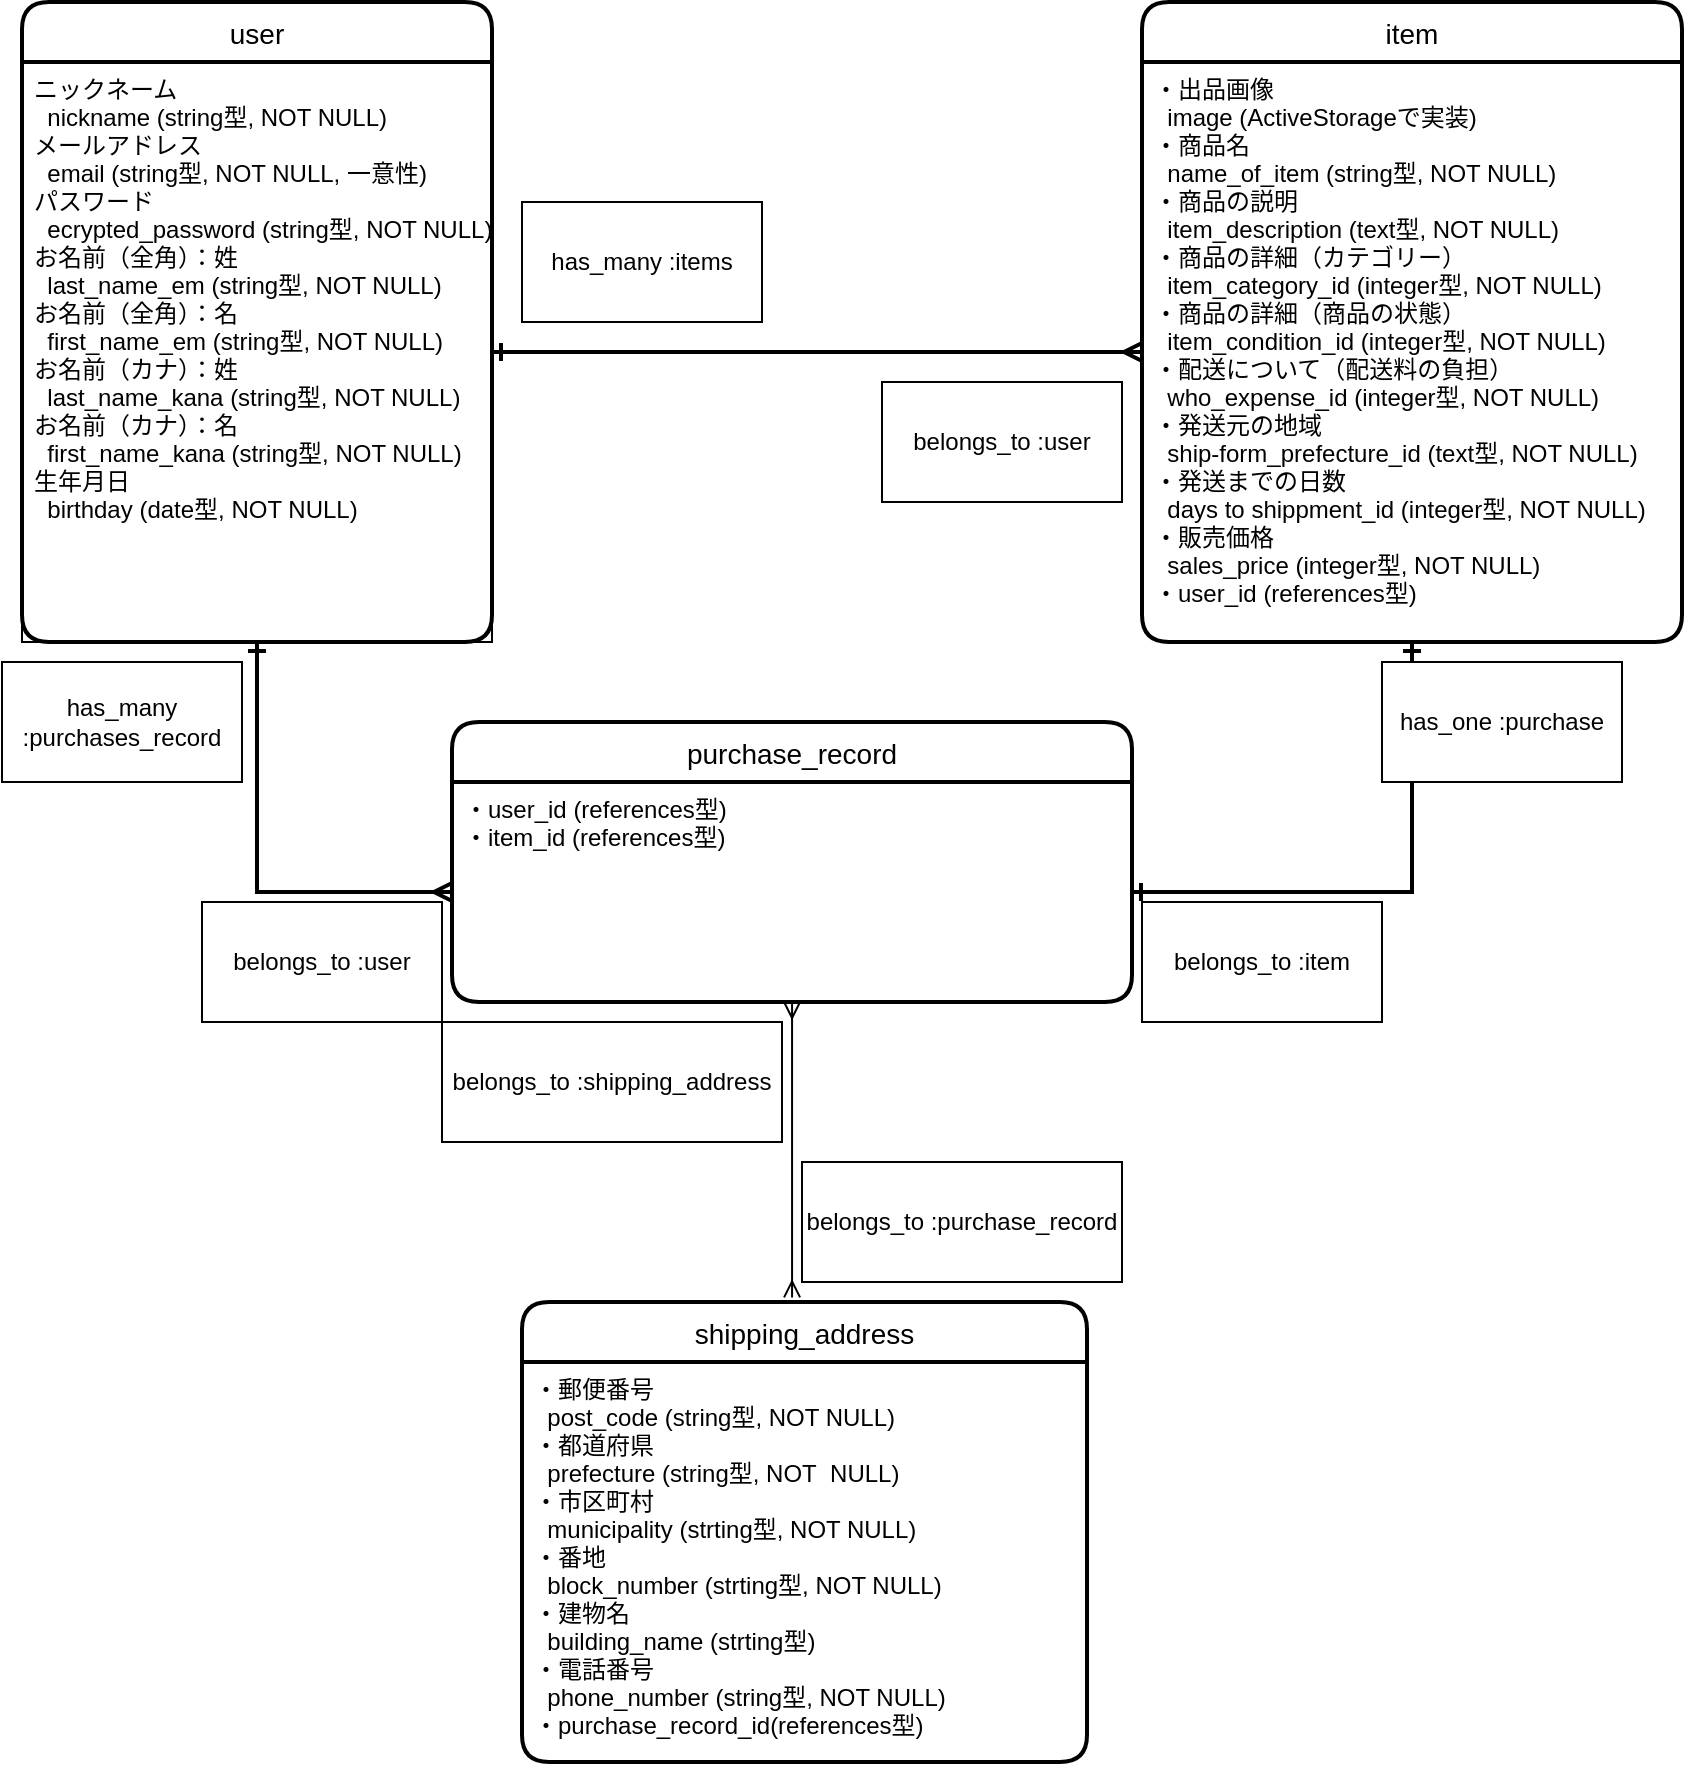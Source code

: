 <mxfile version="14.2.4" type="embed">
    <diagram id="H7rq4nd5o9qRIPwivUb5" name="ER">
        <mxGraphModel dx="1421" dy="949" grid="1" gridSize="10" guides="1" tooltips="1" connect="1" arrows="1" fold="1" page="1" pageScale="1" pageWidth="850" pageHeight="1100" math="0" shadow="0">
            <root>
                <mxCell id="0"/>
                <mxCell id="1" parent="0"/>
                <mxCell id="2" value="user" style="swimlane;childLayout=stackLayout;horizontal=1;startSize=30;horizontalStack=0;rounded=1;fontSize=14;fontStyle=0;strokeWidth=2;resizeParent=0;resizeLast=1;shadow=0;dashed=0;align=center;" parent="1" vertex="1">
                    <mxGeometry x="15" y="80" width="235" height="320" as="geometry"/>
                </mxCell>
                <mxCell id="3" value="ニックネーム&#10;  nickname (string型, NOT NULL)&#10;メールアドレス&#10;  email (string型, NOT NULL, 一意性)&#10;パスワード&#10;  ecrypted_password (string型, NOT NULL)&#10;お名前（全角）：姓&#10;  last_name_em (string型, NOT NULL)&#10;お名前（全角）：名&#10;  first_name_em (string型, NOT NULL)&#10;お名前（カナ）：姓&#10;  last_name_kana (string型, NOT NULL)&#10;お名前（カナ）：名&#10;  first_name_kana (string型, NOT NULL)&#10;生年月日&#10;  birthday (date型, NOT NULL)" style="align=left;fillColor=none;spacingLeft=4;fontSize=12;verticalAlign=top;resizable=0;rotatable=0;part=1;rounded=0;" parent="2" vertex="1">
                    <mxGeometry y="30" width="235" height="290" as="geometry"/>
                </mxCell>
                <mxCell id="4" value="item" style="swimlane;childLayout=stackLayout;horizontal=1;startSize=30;horizontalStack=0;rounded=1;fontSize=14;fontStyle=0;strokeWidth=2;resizeParent=0;resizeLast=1;shadow=0;dashed=0;align=center;" parent="1" vertex="1">
                    <mxGeometry x="575" y="80" width="270" height="320" as="geometry"/>
                </mxCell>
                <mxCell id="5" value="・出品画像&#10;  image (ActiveStorageで実装)&#10;・商品名&#10;  name_of_item (string型, NOT NULL)&#10;・商品の説明&#10;  item_description (text型, NOT NULL)&#10;・商品の詳細（カテゴリー）&#10;  item_category_id (integer型, NOT NULL)&#10;・商品の詳細（商品の状態）&#10;  item_condition_id (integer型, NOT NULL)&#10;・配送について（配送料の負担）&#10;  who_expense_id (integer型, NOT NULL)&#10;・発送元の地域&#10;  ship-form_prefecture_id (text型, NOT NULL)&#10;・発送までの日数&#10;  days to shippment_id (integer型, NOT NULL)&#10;・販売価格&#10;  sales_price (integer型, NOT NULL)&#10;・user_id (references型)" style="align=left;strokeColor=none;fillColor=none;spacingLeft=4;fontSize=12;verticalAlign=top;resizable=0;rotatable=0;part=1;" parent="4" vertex="1">
                    <mxGeometry y="30" width="270" height="290" as="geometry"/>
                </mxCell>
                <mxCell id="9" style="rounded=0;orthogonalLoop=1;jettySize=auto;html=1;exitX=0;exitY=0.5;exitDx=0;exitDy=0;entryX=0.5;entryY=1;entryDx=0;entryDy=0;startArrow=ERmany;startFill=0;endArrow=ERone;endFill=0;strokeColor=#000000;strokeWidth=2;edgeStyle=orthogonalEdgeStyle;" parent="1" source="7" target="3" edge="1">
                    <mxGeometry relative="1" as="geometry"/>
                </mxCell>
                <mxCell id="15" style="edgeStyle=orthogonalEdgeStyle;rounded=0;orthogonalLoop=1;jettySize=auto;html=1;entryX=0.478;entryY=-0.01;entryDx=0;entryDy=0;entryPerimeter=0;startArrow=ERmany;startFill=0;endArrow=ERmany;endFill=0;" edge="1" parent="1" source="6" target="11">
                    <mxGeometry relative="1" as="geometry"/>
                </mxCell>
                <mxCell id="6" value="purchase_record" style="swimlane;childLayout=stackLayout;horizontal=1;startSize=30;horizontalStack=0;rounded=1;fontSize=14;fontStyle=0;strokeWidth=2;resizeParent=0;resizeLast=1;shadow=0;dashed=0;align=center;" parent="1" vertex="1">
                    <mxGeometry x="230" y="440" width="340" height="140" as="geometry"/>
                </mxCell>
                <mxCell id="NbLFFNarIzfvLVIvVrjO-13" style="edgeStyle=orthogonalEdgeStyle;rounded=0;orthogonalLoop=1;jettySize=auto;html=1;exitX=0.5;exitY=1;exitDx=0;exitDy=0;entryX=0.5;entryY=1;entryDx=0;entryDy=0;" parent="6" source="7" target="6" edge="1">
                    <mxGeometry relative="1" as="geometry"/>
                </mxCell>
                <mxCell id="7" value="・user_id (references型)&#10;・item_id (references型)" style="align=left;strokeColor=none;fillColor=none;spacingLeft=4;fontSize=12;verticalAlign=top;resizable=0;rotatable=0;part=1;" parent="6" vertex="1">
                    <mxGeometry y="30" width="340" height="110" as="geometry"/>
                </mxCell>
                <mxCell id="NbLFFNarIzfvLVIvVrjO-12" style="edgeStyle=orthogonalEdgeStyle;rounded=0;orthogonalLoop=1;jettySize=auto;html=1;exitX=0.5;exitY=1;exitDx=0;exitDy=0;" parent="6" source="7" target="7" edge="1">
                    <mxGeometry relative="1" as="geometry"/>
                </mxCell>
                <mxCell id="AXINOsm-UbBT75YDraYn-17" style="edgeStyle=orthogonalEdgeStyle;rounded=0;orthogonalLoop=1;jettySize=auto;html=1;exitX=0.5;exitY=1;exitDx=0;exitDy=0;" parent="6" source="7" target="7" edge="1">
                    <mxGeometry relative="1" as="geometry"/>
                </mxCell>
                <mxCell id="14" style="edgeStyle=orthogonalEdgeStyle;rounded=0;orthogonalLoop=1;jettySize=auto;html=1;exitX=0.5;exitY=1;exitDx=0;exitDy=0;startArrow=ERmany;startFill=0;endArrow=ERmany;endFill=0;" edge="1" parent="6" source="7" target="7">
                    <mxGeometry relative="1" as="geometry"/>
                </mxCell>
                <mxCell id="8" style="edgeStyle=orthogonalEdgeStyle;rounded=0;orthogonalLoop=1;jettySize=auto;html=1;exitX=1;exitY=0.5;exitDx=0;exitDy=0;entryX=0;entryY=0.5;entryDx=0;entryDy=0;endArrow=ERmany;endFill=0;startArrow=ERone;startFill=0;strokeWidth=2;" parent="1" source="3" target="5" edge="1">
                    <mxGeometry relative="1" as="geometry"/>
                </mxCell>
                <mxCell id="10" style="edgeStyle=orthogonalEdgeStyle;rounded=0;orthogonalLoop=1;jettySize=auto;html=1;entryX=1;entryY=0.5;entryDx=0;entryDy=0;startArrow=ERone;startFill=0;endArrow=ERone;endFill=0;strokeColor=#000000;strokeWidth=2;exitX=0.5;exitY=1;exitDx=0;exitDy=0;" parent="1" source="5" target="7" edge="1">
                    <mxGeometry relative="1" as="geometry">
                        <mxPoint x="733" y="440" as="sourcePoint"/>
                    </mxGeometry>
                </mxCell>
                <mxCell id="NbLFFNarIzfvLVIvVrjO-15" value="has_many :purchases_record" style="rounded=0;whiteSpace=wrap;html=1;shadow=0;" parent="1" vertex="1">
                    <mxGeometry x="5" y="410" width="120" height="60" as="geometry"/>
                </mxCell>
                <mxCell id="NbLFFNarIzfvLVIvVrjO-16" value="belongs_to :user" style="rounded=0;whiteSpace=wrap;html=1;shadow=0;" parent="1" vertex="1">
                    <mxGeometry x="105" y="530" width="120" height="60" as="geometry"/>
                </mxCell>
                <mxCell id="AXINOsm-UbBT75YDraYn-22" value="has_many :items" style="rounded=0;whiteSpace=wrap;html=1;shadow=0;" parent="1" vertex="1">
                    <mxGeometry x="265" y="180" width="120" height="60" as="geometry"/>
                </mxCell>
                <mxCell id="AXINOsm-UbBT75YDraYn-23" value="belongs_to :user" style="rounded=0;whiteSpace=wrap;html=1;shadow=0;" parent="1" vertex="1">
                    <mxGeometry x="445" y="270" width="120" height="60" as="geometry"/>
                </mxCell>
                <mxCell id="AXINOsm-UbBT75YDraYn-28" value="belongs_to :item" style="rounded=0;whiteSpace=wrap;html=1;shadow=0;" parent="1" vertex="1">
                    <mxGeometry x="575" y="530" width="120" height="60" as="geometry"/>
                </mxCell>
                <mxCell id="AXINOsm-UbBT75YDraYn-29" value="has_one :purchase" style="rounded=0;whiteSpace=wrap;html=1;shadow=0;" parent="1" vertex="1">
                    <mxGeometry x="695" y="410" width="120" height="60" as="geometry"/>
                </mxCell>
                <mxCell id="11" value="shipping_address" style="swimlane;childLayout=stackLayout;horizontal=1;startSize=30;horizontalStack=0;rounded=1;fontSize=14;fontStyle=0;strokeWidth=2;resizeParent=0;resizeLast=1;shadow=0;dashed=0;align=center;" vertex="1" parent="1">
                    <mxGeometry x="265" y="730" width="282.5" height="230" as="geometry"/>
                </mxCell>
                <mxCell id="12" value="・郵便番号&#10;  post_code (string型, NOT NULL)&#10;・都道府県&#10;  prefecture (string型, NOT  NULL)&#10;・市区町村&#10;  municipality (strting型, NOT NULL)&#10;・番地&#10;  block_number (strting型, NOT NULL)&#10;・建物名&#10;  building_name (strting型)&#10;・電話番号&#10;  phone_number (string型, NOT NULL)&#10;・purchase_record_id(references型)" style="align=left;strokeColor=none;fillColor=none;spacingLeft=4;fontSize=12;verticalAlign=top;resizable=0;rotatable=0;part=1;" vertex="1" parent="11">
                    <mxGeometry y="30" width="282.5" height="200" as="geometry"/>
                </mxCell>
                <mxCell id="16" value="belongs_to :purchase_record" style="rounded=0;whiteSpace=wrap;html=1;" vertex="1" parent="1">
                    <mxGeometry x="405" y="660" width="160" height="60" as="geometry"/>
                </mxCell>
                <mxCell id="17" value="belongs_to :shipping_address" style="rounded=0;whiteSpace=wrap;html=1;" vertex="1" parent="1">
                    <mxGeometry x="225" y="590" width="170" height="60" as="geometry"/>
                </mxCell>
            </root>
        </mxGraphModel>
    </diagram>
</mxfile>